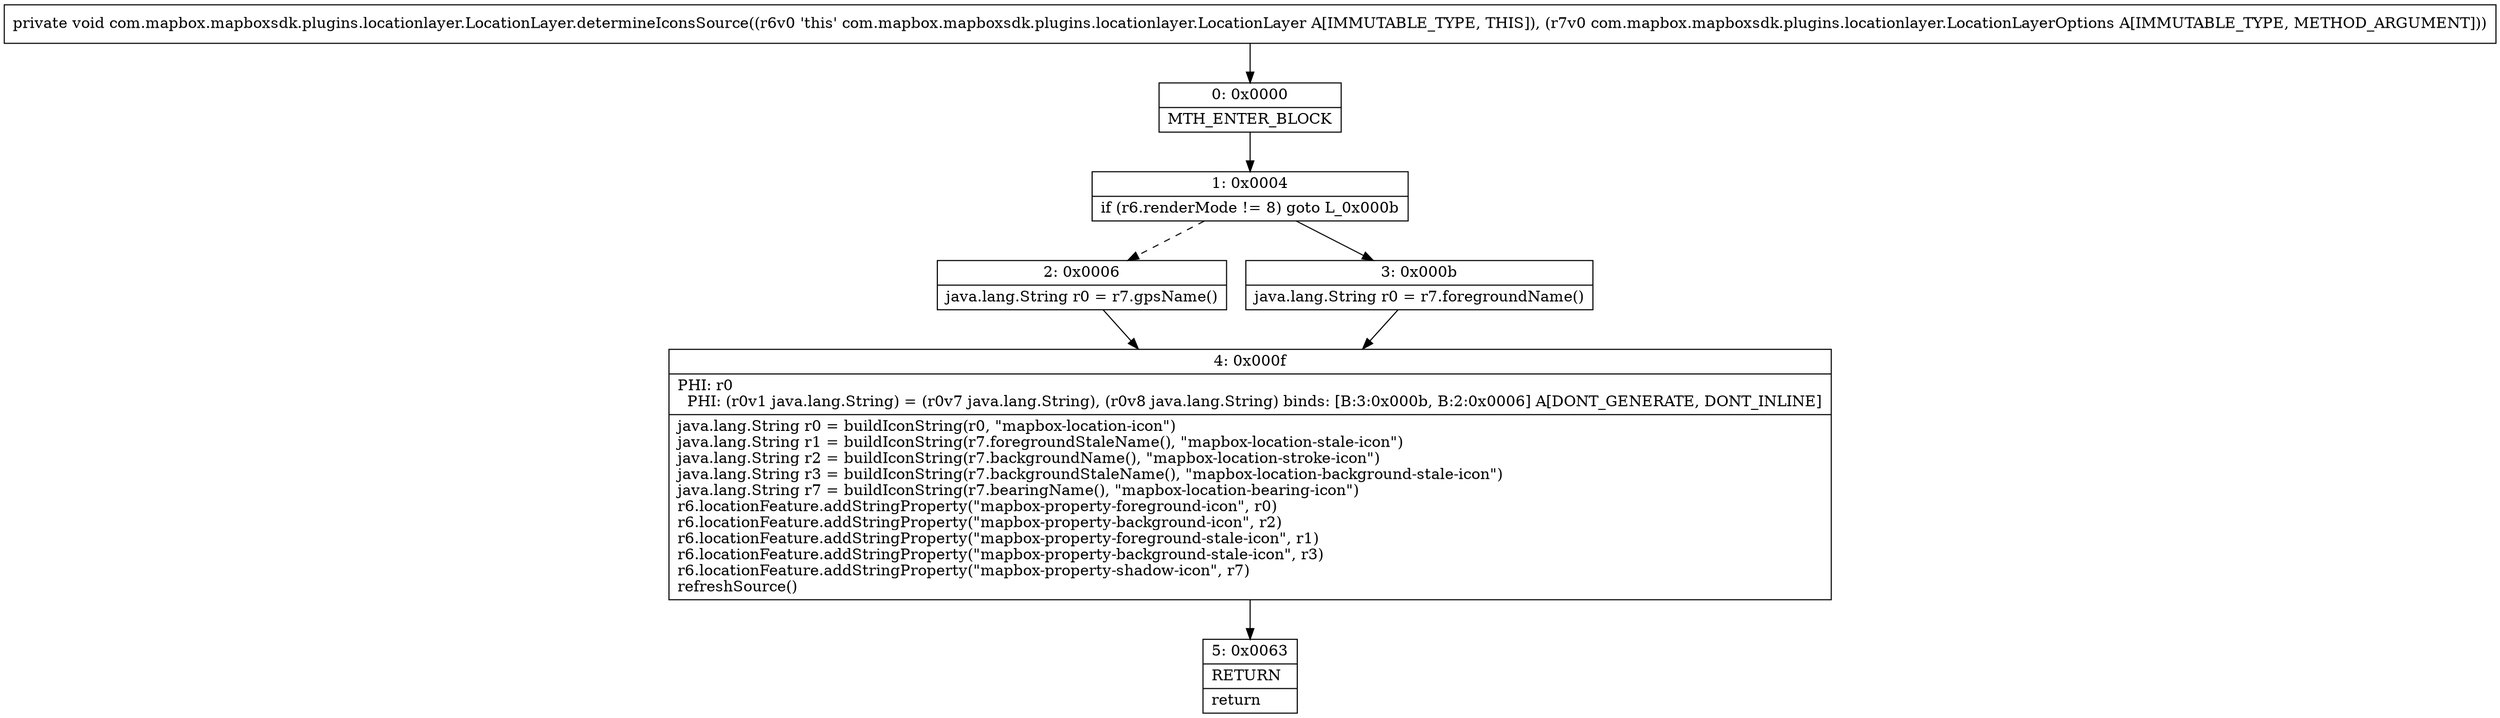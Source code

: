 digraph "CFG forcom.mapbox.mapboxsdk.plugins.locationlayer.LocationLayer.determineIconsSource(Lcom\/mapbox\/mapboxsdk\/plugins\/locationlayer\/LocationLayerOptions;)V" {
Node_0 [shape=record,label="{0\:\ 0x0000|MTH_ENTER_BLOCK\l}"];
Node_1 [shape=record,label="{1\:\ 0x0004|if (r6.renderMode != 8) goto L_0x000b\l}"];
Node_2 [shape=record,label="{2\:\ 0x0006|java.lang.String r0 = r7.gpsName()\l}"];
Node_3 [shape=record,label="{3\:\ 0x000b|java.lang.String r0 = r7.foregroundName()\l}"];
Node_4 [shape=record,label="{4\:\ 0x000f|PHI: r0 \l  PHI: (r0v1 java.lang.String) = (r0v7 java.lang.String), (r0v8 java.lang.String) binds: [B:3:0x000b, B:2:0x0006] A[DONT_GENERATE, DONT_INLINE]\l|java.lang.String r0 = buildIconString(r0, \"mapbox\-location\-icon\")\ljava.lang.String r1 = buildIconString(r7.foregroundStaleName(), \"mapbox\-location\-stale\-icon\")\ljava.lang.String r2 = buildIconString(r7.backgroundName(), \"mapbox\-location\-stroke\-icon\")\ljava.lang.String r3 = buildIconString(r7.backgroundStaleName(), \"mapbox\-location\-background\-stale\-icon\")\ljava.lang.String r7 = buildIconString(r7.bearingName(), \"mapbox\-location\-bearing\-icon\")\lr6.locationFeature.addStringProperty(\"mapbox\-property\-foreground\-icon\", r0)\lr6.locationFeature.addStringProperty(\"mapbox\-property\-background\-icon\", r2)\lr6.locationFeature.addStringProperty(\"mapbox\-property\-foreground\-stale\-icon\", r1)\lr6.locationFeature.addStringProperty(\"mapbox\-property\-background\-stale\-icon\", r3)\lr6.locationFeature.addStringProperty(\"mapbox\-property\-shadow\-icon\", r7)\lrefreshSource()\l}"];
Node_5 [shape=record,label="{5\:\ 0x0063|RETURN\l|return\l}"];
MethodNode[shape=record,label="{private void com.mapbox.mapboxsdk.plugins.locationlayer.LocationLayer.determineIconsSource((r6v0 'this' com.mapbox.mapboxsdk.plugins.locationlayer.LocationLayer A[IMMUTABLE_TYPE, THIS]), (r7v0 com.mapbox.mapboxsdk.plugins.locationlayer.LocationLayerOptions A[IMMUTABLE_TYPE, METHOD_ARGUMENT])) }"];
MethodNode -> Node_0;
Node_0 -> Node_1;
Node_1 -> Node_2[style=dashed];
Node_1 -> Node_3;
Node_2 -> Node_4;
Node_3 -> Node_4;
Node_4 -> Node_5;
}


